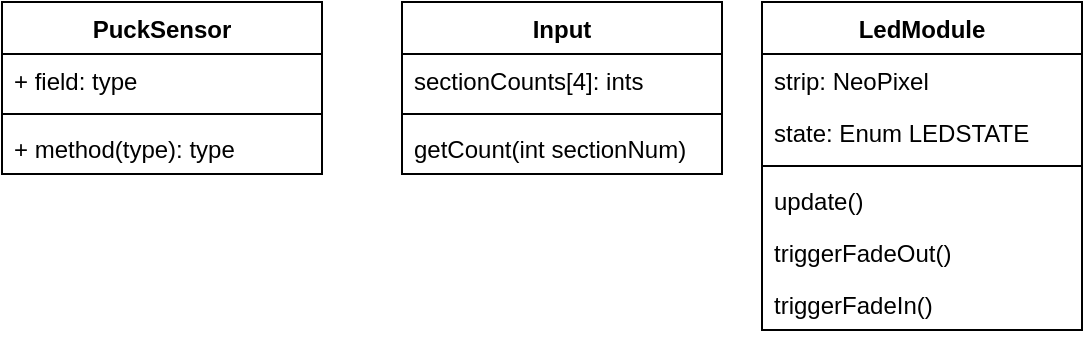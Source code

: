 <mxfile version="14.6.5" type="device"><diagram id="C5RBs43oDa-KdzZeNtuy" name="Page-1"><mxGraphModel dx="640" dy="534" grid="1" gridSize="10" guides="1" tooltips="1" connect="1" arrows="1" fold="1" page="1" pageScale="1" pageWidth="827" pageHeight="1169" math="0" shadow="0"><root><mxCell id="WIyWlLk6GJQsqaUBKTNV-0"/><mxCell id="WIyWlLk6GJQsqaUBKTNV-1" parent="WIyWlLk6GJQsqaUBKTNV-0"/><mxCell id="8sxRK0qFl3qEo95g_mff-9" value="Input" style="swimlane;fontStyle=1;align=center;verticalAlign=top;childLayout=stackLayout;horizontal=1;startSize=26;horizontalStack=0;resizeParent=1;resizeParentMax=0;resizeLast=0;collapsible=1;marginBottom=0;" vertex="1" parent="WIyWlLk6GJQsqaUBKTNV-1"><mxGeometry x="320" y="350" width="160" height="86" as="geometry"/></mxCell><mxCell id="8sxRK0qFl3qEo95g_mff-10" value="sectionCounts[4]: ints" style="text;strokeColor=none;fillColor=none;align=left;verticalAlign=top;spacingLeft=4;spacingRight=4;overflow=hidden;rotatable=0;points=[[0,0.5],[1,0.5]];portConstraint=eastwest;" vertex="1" parent="8sxRK0qFl3qEo95g_mff-9"><mxGeometry y="26" width="160" height="26" as="geometry"/></mxCell><mxCell id="8sxRK0qFl3qEo95g_mff-11" value="" style="line;strokeWidth=1;fillColor=none;align=left;verticalAlign=middle;spacingTop=-1;spacingLeft=3;spacingRight=3;rotatable=0;labelPosition=right;points=[];portConstraint=eastwest;" vertex="1" parent="8sxRK0qFl3qEo95g_mff-9"><mxGeometry y="52" width="160" height="8" as="geometry"/></mxCell><mxCell id="8sxRK0qFl3qEo95g_mff-12" value="getCount(int sectionNum)" style="text;strokeColor=none;fillColor=none;align=left;verticalAlign=top;spacingLeft=4;spacingRight=4;overflow=hidden;rotatable=0;points=[[0,0.5],[1,0.5]];portConstraint=eastwest;" vertex="1" parent="8sxRK0qFl3qEo95g_mff-9"><mxGeometry y="60" width="160" height="26" as="geometry"/></mxCell><mxCell id="8sxRK0qFl3qEo95g_mff-13" value="LedModule" style="swimlane;fontStyle=1;align=center;verticalAlign=top;childLayout=stackLayout;horizontal=1;startSize=26;horizontalStack=0;resizeParent=1;resizeParentMax=0;resizeLast=0;collapsible=1;marginBottom=0;" vertex="1" parent="WIyWlLk6GJQsqaUBKTNV-1"><mxGeometry x="500" y="350" width="160" height="164" as="geometry"/></mxCell><mxCell id="8sxRK0qFl3qEo95g_mff-14" value="strip: NeoPixel" style="text;strokeColor=none;fillColor=none;align=left;verticalAlign=top;spacingLeft=4;spacingRight=4;overflow=hidden;rotatable=0;points=[[0,0.5],[1,0.5]];portConstraint=eastwest;" vertex="1" parent="8sxRK0qFl3qEo95g_mff-13"><mxGeometry y="26" width="160" height="26" as="geometry"/></mxCell><mxCell id="8sxRK0qFl3qEo95g_mff-19" value="state: Enum LEDSTATE" style="text;strokeColor=none;fillColor=none;align=left;verticalAlign=top;spacingLeft=4;spacingRight=4;overflow=hidden;rotatable=0;points=[[0,0.5],[1,0.5]];portConstraint=eastwest;" vertex="1" parent="8sxRK0qFl3qEo95g_mff-13"><mxGeometry y="52" width="160" height="26" as="geometry"/></mxCell><mxCell id="8sxRK0qFl3qEo95g_mff-15" value="" style="line;strokeWidth=1;fillColor=none;align=left;verticalAlign=middle;spacingTop=-1;spacingLeft=3;spacingRight=3;rotatable=0;labelPosition=right;points=[];portConstraint=eastwest;" vertex="1" parent="8sxRK0qFl3qEo95g_mff-13"><mxGeometry y="78" width="160" height="8" as="geometry"/></mxCell><mxCell id="8sxRK0qFl3qEo95g_mff-16" value="update()" style="text;strokeColor=none;fillColor=none;align=left;verticalAlign=top;spacingLeft=4;spacingRight=4;overflow=hidden;rotatable=0;points=[[0,0.5],[1,0.5]];portConstraint=eastwest;" vertex="1" parent="8sxRK0qFl3qEo95g_mff-13"><mxGeometry y="86" width="160" height="26" as="geometry"/></mxCell><mxCell id="8sxRK0qFl3qEo95g_mff-17" value="triggerFadeOut()" style="text;strokeColor=none;fillColor=none;align=left;verticalAlign=top;spacingLeft=4;spacingRight=4;overflow=hidden;rotatable=0;points=[[0,0.5],[1,0.5]];portConstraint=eastwest;" vertex="1" parent="8sxRK0qFl3qEo95g_mff-13"><mxGeometry y="112" width="160" height="26" as="geometry"/></mxCell><mxCell id="8sxRK0qFl3qEo95g_mff-18" value="triggerFadeIn()&#10;" style="text;strokeColor=none;fillColor=none;align=left;verticalAlign=top;spacingLeft=4;spacingRight=4;overflow=hidden;rotatable=0;points=[[0,0.5],[1,0.5]];portConstraint=eastwest;" vertex="1" parent="8sxRK0qFl3qEo95g_mff-13"><mxGeometry y="138" width="160" height="26" as="geometry"/></mxCell><mxCell id="8sxRK0qFl3qEo95g_mff-28" value="PuckSensor" style="swimlane;fontStyle=1;align=center;verticalAlign=top;childLayout=stackLayout;horizontal=1;startSize=26;horizontalStack=0;resizeParent=1;resizeParentMax=0;resizeLast=0;collapsible=1;marginBottom=0;" vertex="1" parent="WIyWlLk6GJQsqaUBKTNV-1"><mxGeometry x="120" y="350" width="160" height="86" as="geometry"/></mxCell><mxCell id="8sxRK0qFl3qEo95g_mff-29" value="+ field: type" style="text;strokeColor=none;fillColor=none;align=left;verticalAlign=top;spacingLeft=4;spacingRight=4;overflow=hidden;rotatable=0;points=[[0,0.5],[1,0.5]];portConstraint=eastwest;" vertex="1" parent="8sxRK0qFl3qEo95g_mff-28"><mxGeometry y="26" width="160" height="26" as="geometry"/></mxCell><mxCell id="8sxRK0qFl3qEo95g_mff-30" value="" style="line;strokeWidth=1;fillColor=none;align=left;verticalAlign=middle;spacingTop=-1;spacingLeft=3;spacingRight=3;rotatable=0;labelPosition=right;points=[];portConstraint=eastwest;" vertex="1" parent="8sxRK0qFl3qEo95g_mff-28"><mxGeometry y="52" width="160" height="8" as="geometry"/></mxCell><mxCell id="8sxRK0qFl3qEo95g_mff-31" value="+ method(type): type" style="text;strokeColor=none;fillColor=none;align=left;verticalAlign=top;spacingLeft=4;spacingRight=4;overflow=hidden;rotatable=0;points=[[0,0.5],[1,0.5]];portConstraint=eastwest;" vertex="1" parent="8sxRK0qFl3qEo95g_mff-28"><mxGeometry y="60" width="160" height="26" as="geometry"/></mxCell></root></mxGraphModel></diagram></mxfile>